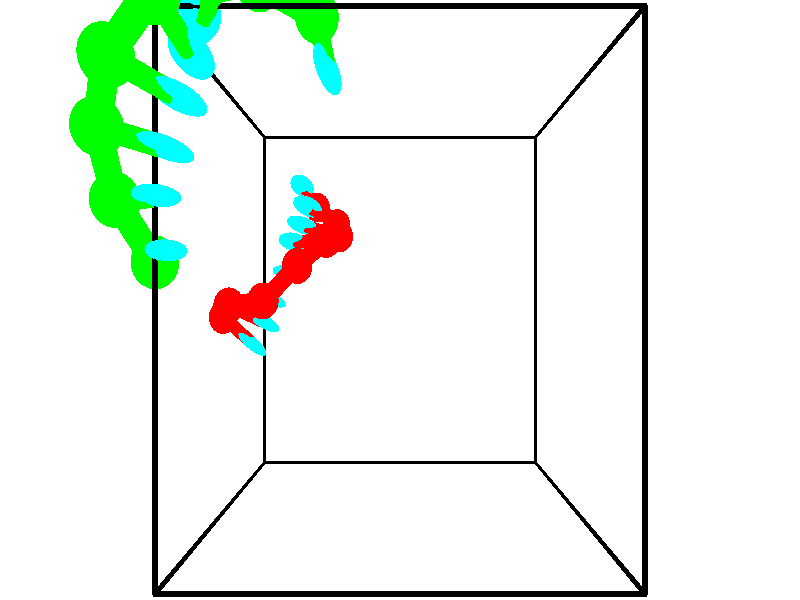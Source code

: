 // switches for output
#declare DRAW_BASES = 1; // possible values are 0, 1; only relevant for DNA ribbons
#declare DRAW_BASES_TYPE = 3; // possible values are 1, 2, 3; only relevant for DNA ribbons
#declare DRAW_FOG = 0; // set to 1 to enable fog

#include "colors.inc"

#include "transforms.inc"
background { rgb <1, 1, 1>}

#default {
   normal{
       ripples 0.25
       frequency 0.20
       turbulence 0.2
       lambda 5
   }
	finish {
		phong 0.1
		phong_size 40.
	}
}

// original window dimensions: 1024x640


// camera settings

camera {
	sky <-0, 1, 0>
	up <-0, 1, 0>
	right 1.6 * <1, 0, 0>
	location <2.5, 2.5, 11.1562>
	look_at <2.5, 2.5, 2.5>
	direction <0, 0, -8.6562>
	angle 67.0682
}


# declare cpy_camera_pos = <2.5, 2.5, 11.1562>;
# if (DRAW_FOG = 1)
fog {
	fog_type 2
	up vnormalize(cpy_camera_pos)
	color rgbt<1,1,1,0.3>
	distance 1e-5
	fog_alt 3e-3
	fog_offset 4
}
# end


// LIGHTS

# declare lum = 6;
global_settings {
	ambient_light rgb lum * <0.05, 0.05, 0.05>
	max_trace_level 15
}# declare cpy_direct_light_amount = 0.25;
light_source
{	1000 * <-1, -1, 1>,
	rgb lum * cpy_direct_light_amount
	parallel
}

light_source
{	1000 * <1, 1, -1>,
	rgb lum * cpy_direct_light_amount
	parallel
}

// strand 0

// nucleotide -1

// particle -1
sphere {
	<-0.681201, 2.240886, 0.283790> 0.250000
	pigment { color rgbt <1,0,0,0> }
	no_shadow
}
cylinder {
	<-0.359768, 2.022003, 0.377443>,  <-0.166908, 1.890673, 0.433635>, 0.100000
	pigment { color rgbt <1,0,0,0> }
	no_shadow
}
cylinder {
	<-0.359768, 2.022003, 0.377443>,  <-0.681201, 2.240886, 0.283790>, 0.100000
	pigment { color rgbt <1,0,0,0> }
	no_shadow
}

// particle -1
sphere {
	<-0.359768, 2.022003, 0.377443> 0.100000
	pigment { color rgbt <1,0,0,0> }
	no_shadow
}
sphere {
	0, 1
	scale<0.080000,0.200000,0.300000>
	matrix <0.534805, 0.836487, 0.119468,
		-0.261223, 0.029213, 0.964836,
		0.803583, -0.547207, 0.234133,
		-0.118693, 1.857841, 0.447683>
	pigment { color rgbt <0,1,1,0> }
	no_shadow
}
cylinder {
	<-0.391152, 2.426372, 0.960371>,  <-0.681201, 2.240886, 0.283790>, 0.130000
	pigment { color rgbt <1,0,0,0> }
	no_shadow
}

// nucleotide -1

// particle -1
sphere {
	<-0.391152, 2.426372, 0.960371> 0.250000
	pigment { color rgbt <1,0,0,0> }
	no_shadow
}
cylinder {
	<-0.100304, 2.284210, 0.725430>,  <0.074205, 2.198913, 0.584466>, 0.100000
	pigment { color rgbt <1,0,0,0> }
	no_shadow
}
cylinder {
	<-0.100304, 2.284210, 0.725430>,  <-0.391152, 2.426372, 0.960371>, 0.100000
	pigment { color rgbt <1,0,0,0> }
	no_shadow
}

// particle -1
sphere {
	<-0.100304, 2.284210, 0.725430> 0.100000
	pigment { color rgbt <1,0,0,0> }
	no_shadow
}
sphere {
	0, 1
	scale<0.080000,0.200000,0.300000>
	matrix <0.526159, 0.838061, 0.144257,
		0.440968, -0.413933, 0.796371,
		0.727120, -0.355405, -0.587352,
		0.117832, 2.177588, 0.549225>
	pigment { color rgbt <0,1,1,0> }
	no_shadow
}
cylinder {
	<0.262665, 2.486894, 1.304322>,  <-0.391152, 2.426372, 0.960371>, 0.130000
	pigment { color rgbt <1,0,0,0> }
	no_shadow
}

// nucleotide -1

// particle -1
sphere {
	<0.262665, 2.486894, 1.304322> 0.250000
	pigment { color rgbt <1,0,0,0> }
	no_shadow
}
cylinder {
	<0.286514, 2.491074, 0.905056>,  <0.300824, 2.493581, 0.665496>, 0.100000
	pigment { color rgbt <1,0,0,0> }
	no_shadow
}
cylinder {
	<0.286514, 2.491074, 0.905056>,  <0.262665, 2.486894, 1.304322>, 0.100000
	pigment { color rgbt <1,0,0,0> }
	no_shadow
}

// particle -1
sphere {
	<0.286514, 2.491074, 0.905056> 0.100000
	pigment { color rgbt <1,0,0,0> }
	no_shadow
}
sphere {
	0, 1
	scale<0.080000,0.200000,0.300000>
	matrix <0.367966, 0.929298, 0.031708,
		0.927925, -0.369182, 0.051564,
		0.059625, 0.010449, -0.998166,
		0.304402, 2.494208, 0.605606>
	pigment { color rgbt <0,1,1,0> }
	no_shadow
}
cylinder {
	<0.792334, 2.971575, 1.132424>,  <0.262665, 2.486894, 1.304322>, 0.130000
	pigment { color rgbt <1,0,0,0> }
	no_shadow
}

// nucleotide -1

// particle -1
sphere {
	<0.792334, 2.971575, 1.132424> 0.250000
	pigment { color rgbt <1,0,0,0> }
	no_shadow
}
cylinder {
	<0.606598, 2.944824, 0.779173>,  <0.495156, 2.928774, 0.567222>, 0.100000
	pigment { color rgbt <1,0,0,0> }
	no_shadow
}
cylinder {
	<0.606598, 2.944824, 0.779173>,  <0.792334, 2.971575, 1.132424>, 0.100000
	pigment { color rgbt <1,0,0,0> }
	no_shadow
}

// particle -1
sphere {
	<0.606598, 2.944824, 0.779173> 0.100000
	pigment { color rgbt <1,0,0,0> }
	no_shadow
}
sphere {
	0, 1
	scale<0.080000,0.200000,0.300000>
	matrix <0.072471, 0.990932, -0.113145,
		0.882687, -0.116539, -0.455283,
		-0.464340, -0.066877, -0.883128,
		0.467296, 2.924761, 0.514234>
	pigment { color rgbt <0,1,1,0> }
	no_shadow
}
cylinder {
	<1.214360, 3.361846, 0.653623>,  <0.792334, 2.971575, 1.132424>, 0.130000
	pigment { color rgbt <1,0,0,0> }
	no_shadow
}

// nucleotide -1

// particle -1
sphere {
	<1.214360, 3.361846, 0.653623> 0.250000
	pigment { color rgbt <1,0,0,0> }
	no_shadow
}
cylinder {
	<0.856625, 3.366379, 0.474724>,  <0.641983, 3.369098, 0.367384>, 0.100000
	pigment { color rgbt <1,0,0,0> }
	no_shadow
}
cylinder {
	<0.856625, 3.366379, 0.474724>,  <1.214360, 3.361846, 0.653623>, 0.100000
	pigment { color rgbt <1,0,0,0> }
	no_shadow
}

// particle -1
sphere {
	<0.856625, 3.366379, 0.474724> 0.100000
	pigment { color rgbt <1,0,0,0> }
	no_shadow
}
sphere {
	0, 1
	scale<0.080000,0.200000,0.300000>
	matrix <0.251421, 0.839620, -0.481482,
		0.370062, -0.543055, -0.753754,
		-0.894338, 0.011331, -0.447247,
		0.588323, 3.369778, 0.340550>
	pigment { color rgbt <0,1,1,0> }
	no_shadow
}
cylinder {
	<1.379105, 3.486921, -0.021065>,  <1.214360, 3.361846, 0.653623>, 0.130000
	pigment { color rgbt <1,0,0,0> }
	no_shadow
}

// nucleotide -1

// particle -1
sphere {
	<1.379105, 3.486921, -0.021065> 0.250000
	pigment { color rgbt <1,0,0,0> }
	no_shadow
}
cylinder {
	<0.990398, 3.581230, -0.024675>,  <0.757175, 3.637816, -0.026842>, 0.100000
	pigment { color rgbt <1,0,0,0> }
	no_shadow
}
cylinder {
	<0.990398, 3.581230, -0.024675>,  <1.379105, 3.486921, -0.021065>, 0.100000
	pigment { color rgbt <1,0,0,0> }
	no_shadow
}

// particle -1
sphere {
	<0.990398, 3.581230, -0.024675> 0.100000
	pigment { color rgbt <1,0,0,0> }
	no_shadow
}
sphere {
	0, 1
	scale<0.080000,0.200000,0.300000>
	matrix <0.208336, 0.839465, -0.501891,
		-0.110756, -0.489601, -0.864884,
		-0.971766, 0.235774, -0.009026,
		0.698869, 3.651962, -0.027383>
	pigment { color rgbt <0,1,1,0> }
	no_shadow
}
cylinder {
	<1.269007, 3.737937, -0.735698>,  <1.379105, 3.486921, -0.021065>, 0.130000
	pigment { color rgbt <1,0,0,0> }
	no_shadow
}

// nucleotide -1

// particle -1
sphere {
	<1.269007, 3.737937, -0.735698> 0.250000
	pigment { color rgbt <1,0,0,0> }
	no_shadow
}
cylinder {
	<0.969967, 3.877289, -0.509521>,  <0.790543, 3.960900, -0.373814>, 0.100000
	pigment { color rgbt <1,0,0,0> }
	no_shadow
}
cylinder {
	<0.969967, 3.877289, -0.509521>,  <1.269007, 3.737937, -0.735698>, 0.100000
	pigment { color rgbt <1,0,0,0> }
	no_shadow
}

// particle -1
sphere {
	<0.969967, 3.877289, -0.509521> 0.100000
	pigment { color rgbt <1,0,0,0> }
	no_shadow
}
sphere {
	0, 1
	scale<0.080000,0.200000,0.300000>
	matrix <-0.053483, 0.817035, -0.574103,
		-0.661992, -0.459441, -0.592183,
		-0.747600, 0.348380, 0.565443,
		0.745687, 3.981803, -0.339888>
	pigment { color rgbt <0,1,1,0> }
	no_shadow
}
cylinder {
	<0.815554, 4.073548, -1.188390>,  <1.269007, 3.737937, -0.735698>, 0.130000
	pigment { color rgbt <1,0,0,0> }
	no_shadow
}

// nucleotide -1

// particle -1
sphere {
	<0.815554, 4.073548, -1.188390> 0.250000
	pigment { color rgbt <1,0,0,0> }
	no_shadow
}
cylinder {
	<0.691143, 4.228882, -0.841413>,  <0.616497, 4.322082, -0.633226>, 0.100000
	pigment { color rgbt <1,0,0,0> }
	no_shadow
}
cylinder {
	<0.691143, 4.228882, -0.841413>,  <0.815554, 4.073548, -1.188390>, 0.100000
	pigment { color rgbt <1,0,0,0> }
	no_shadow
}

// particle -1
sphere {
	<0.691143, 4.228882, -0.841413> 0.100000
	pigment { color rgbt <1,0,0,0> }
	no_shadow
}
sphere {
	0, 1
	scale<0.080000,0.200000,0.300000>
	matrix <-0.122134, 0.888814, -0.441694,
		-0.942521, -0.243323, -0.229015,
		-0.311026, 0.388335, 0.867444,
		0.597835, 4.345382, -0.581179>
	pigment { color rgbt <0,1,1,0> }
	no_shadow
}
// strand 1

// nucleotide -1

// particle -1
sphere {
	<1.545463, 5.212342, 4.222613> 0.250000
	pigment { color rgbt <0,1,0,0> }
	no_shadow
}
cylinder {
	<1.636787, 4.868553, 4.405559>,  <1.691582, 4.662280, 4.515326>, 0.100000
	pigment { color rgbt <0,1,0,0> }
	no_shadow
}
cylinder {
	<1.636787, 4.868553, 4.405559>,  <1.545463, 5.212342, 4.222613>, 0.100000
	pigment { color rgbt <0,1,0,0> }
	no_shadow
}

// particle -1
sphere {
	<1.636787, 4.868553, 4.405559> 0.100000
	pigment { color rgbt <0,1,0,0> }
	no_shadow
}
sphere {
	0, 1
	scale<0.080000,0.200000,0.300000>
	matrix <0.782227, 0.441625, 0.439417,
		-0.579650, 0.257438, 0.773131,
		0.228311, -0.859472, 0.457363,
		1.705281, 4.610712, 4.542768>
	pigment { color rgbt <0,1,1,0> }
	no_shadow
}
cylinder {
	<0.950406, 5.384552, 4.567847>,  <1.545463, 5.212342, 4.222613>, 0.130000
	pigment { color rgbt <0,1,0,0> }
	no_shadow
}

// nucleotide -1

// particle -1
sphere {
	<0.950406, 5.384552, 4.567847> 0.250000
	pigment { color rgbt <0,1,0,0> }
	no_shadow
}
cylinder {
	<0.559120, 5.306618, 4.596515>,  <0.324349, 5.259857, 4.613716>, 0.100000
	pigment { color rgbt <0,1,0,0> }
	no_shadow
}
cylinder {
	<0.559120, 5.306618, 4.596515>,  <0.950406, 5.384552, 4.567847>, 0.100000
	pigment { color rgbt <0,1,0,0> }
	no_shadow
}

// particle -1
sphere {
	<0.559120, 5.306618, 4.596515> 0.100000
	pigment { color rgbt <0,1,0,0> }
	no_shadow
}
sphere {
	0, 1
	scale<0.080000,0.200000,0.300000>
	matrix <0.207063, -0.890911, 0.404230,
		-0.014906, 0.410264, 0.911845,
		-0.978214, -0.194835, 0.071670,
		0.265656, 5.248168, 4.618016>
	pigment { color rgbt <0,1,1,0> }
	no_shadow
}
cylinder {
	<0.824632, 5.212728, 5.277859>,  <0.950406, 5.384552, 4.567847>, 0.130000
	pigment { color rgbt <0,1,0,0> }
	no_shadow
}

// nucleotide -1

// particle -1
sphere {
	<0.824632, 5.212728, 5.277859> 0.250000
	pigment { color rgbt <0,1,0,0> }
	no_shadow
}
cylinder {
	<0.576736, 5.056335, 5.005665>,  <0.427999, 4.962500, 4.842349>, 0.100000
	pigment { color rgbt <0,1,0,0> }
	no_shadow
}
cylinder {
	<0.576736, 5.056335, 5.005665>,  <0.824632, 5.212728, 5.277859>, 0.100000
	pigment { color rgbt <0,1,0,0> }
	no_shadow
}

// particle -1
sphere {
	<0.576736, 5.056335, 5.005665> 0.100000
	pigment { color rgbt <0,1,0,0> }
	no_shadow
}
sphere {
	0, 1
	scale<0.080000,0.200000,0.300000>
	matrix <0.160848, -0.911942, 0.377477,
		-0.768148, 0.124483, 0.628055,
		-0.619739, -0.390980, -0.680484,
		0.390815, 4.939042, 4.801520>
	pigment { color rgbt <0,1,1,0> }
	no_shadow
}
cylinder {
	<0.223717, 4.866712, 5.617540>,  <0.824632, 5.212728, 5.277859>, 0.130000
	pigment { color rgbt <0,1,0,0> }
	no_shadow
}

// nucleotide -1

// particle -1
sphere {
	<0.223717, 4.866712, 5.617540> 0.250000
	pigment { color rgbt <0,1,0,0> }
	no_shadow
}
cylinder {
	<0.309715, 4.707176, 5.260956>,  <0.361314, 4.611454, 5.047005>, 0.100000
	pigment { color rgbt <0,1,0,0> }
	no_shadow
}
cylinder {
	<0.309715, 4.707176, 5.260956>,  <0.223717, 4.866712, 5.617540>, 0.100000
	pigment { color rgbt <0,1,0,0> }
	no_shadow
}

// particle -1
sphere {
	<0.309715, 4.707176, 5.260956> 0.100000
	pigment { color rgbt <0,1,0,0> }
	no_shadow
}
sphere {
	0, 1
	scale<0.080000,0.200000,0.300000>
	matrix <0.037523, -0.908760, 0.415629,
		-0.975894, -0.122809, -0.180414,
		0.214996, -0.398840, -0.891461,
		0.374214, 4.587524, 4.993517>
	pigment { color rgbt <0,1,1,0> }
	no_shadow
}
cylinder {
	<-0.271690, 4.425569, 5.457675>,  <0.223717, 4.866712, 5.617540>, 0.130000
	pigment { color rgbt <0,1,0,0> }
	no_shadow
}

// nucleotide -1

// particle -1
sphere {
	<-0.271690, 4.425569, 5.457675> 0.250000
	pigment { color rgbt <0,1,0,0> }
	no_shadow
}
cylinder {
	<0.032051, 4.303337, 5.227890>,  <0.214296, 4.229998, 5.090019>, 0.100000
	pigment { color rgbt <0,1,0,0> }
	no_shadow
}
cylinder {
	<0.032051, 4.303337, 5.227890>,  <-0.271690, 4.425569, 5.457675>, 0.100000
	pigment { color rgbt <0,1,0,0> }
	no_shadow
}

// particle -1
sphere {
	<0.032051, 4.303337, 5.227890> 0.100000
	pigment { color rgbt <0,1,0,0> }
	no_shadow
}
sphere {
	0, 1
	scale<0.080000,0.200000,0.300000>
	matrix <-0.139166, -0.938706, 0.315378,
		-0.635622, -0.159538, -0.755336,
		0.759353, -0.305579, -0.574460,
		0.259857, 4.211664, 5.055552>
	pigment { color rgbt <0,1,1,0> }
	no_shadow
}
cylinder {
	<-0.563510, 3.961624, 5.049974>,  <-0.271690, 4.425569, 5.457675>, 0.130000
	pigment { color rgbt <0,1,0,0> }
	no_shadow
}

// nucleotide -1

// particle -1
sphere {
	<-0.563510, 3.961624, 5.049974> 0.250000
	pigment { color rgbt <0,1,0,0> }
	no_shadow
}
cylinder {
	<-0.175873, 3.863396, 5.040549>,  <0.056709, 3.804459, 5.034894>, 0.100000
	pigment { color rgbt <0,1,0,0> }
	no_shadow
}
cylinder {
	<-0.175873, 3.863396, 5.040549>,  <-0.563510, 3.961624, 5.049974>, 0.100000
	pigment { color rgbt <0,1,0,0> }
	no_shadow
}

// particle -1
sphere {
	<-0.175873, 3.863396, 5.040549> 0.100000
	pigment { color rgbt <0,1,0,0> }
	no_shadow
}
sphere {
	0, 1
	scale<0.080000,0.200000,0.300000>
	matrix <-0.233382, -0.943548, 0.235056,
		-0.079953, -0.222292, -0.971696,
		0.969092, -0.245570, -0.023561,
		0.114855, 3.789725, 5.033481>
	pigment { color rgbt <0,1,1,0> }
	no_shadow
}
cylinder {
	<-0.545836, 3.391223, 4.702679>,  <-0.563510, 3.961624, 5.049974>, 0.130000
	pigment { color rgbt <0,1,0,0> }
	no_shadow
}

// nucleotide -1

// particle -1
sphere {
	<-0.545836, 3.391223, 4.702679> 0.250000
	pigment { color rgbt <0,1,0,0> }
	no_shadow
}
cylinder {
	<-0.208633, 3.382477, 4.917663>,  <-0.006312, 3.377229, 5.046654>, 0.100000
	pigment { color rgbt <0,1,0,0> }
	no_shadow
}
cylinder {
	<-0.208633, 3.382477, 4.917663>,  <-0.545836, 3.391223, 4.702679>, 0.100000
	pigment { color rgbt <0,1,0,0> }
	no_shadow
}

// particle -1
sphere {
	<-0.208633, 3.382477, 4.917663> 0.100000
	pigment { color rgbt <0,1,0,0> }
	no_shadow
}
sphere {
	0, 1
	scale<0.080000,0.200000,0.300000>
	matrix <-0.110875, -0.984780, 0.133844,
		0.526354, -0.172422, -0.832600,
		0.843006, -0.021865, 0.537460,
		0.044268, 3.375917, 5.078901>
	pigment { color rgbt <0,1,1,0> }
	no_shadow
}
cylinder {
	<-0.221239, 2.849150, 4.445838>,  <-0.545836, 3.391223, 4.702679>, 0.130000
	pigment { color rgbt <0,1,0,0> }
	no_shadow
}

// nucleotide -1

// particle -1
sphere {
	<-0.221239, 2.849150, 4.445838> 0.250000
	pigment { color rgbt <0,1,0,0> }
	no_shadow
}
cylinder {
	<-0.019196, 2.887497, 4.788924>,  <0.102031, 2.910505, 4.994776>, 0.100000
	pigment { color rgbt <0,1,0,0> }
	no_shadow
}
cylinder {
	<-0.019196, 2.887497, 4.788924>,  <-0.221239, 2.849150, 4.445838>, 0.100000
	pigment { color rgbt <0,1,0,0> }
	no_shadow
}

// particle -1
sphere {
	<-0.019196, 2.887497, 4.788924> 0.100000
	pigment { color rgbt <0,1,0,0> }
	no_shadow
}
sphere {
	0, 1
	scale<0.080000,0.200000,0.300000>
	matrix <-0.002760, -0.993627, 0.112684,
		0.863051, -0.059285, -0.501625,
		0.505109, 0.095867, 0.857714,
		0.132337, 2.916257, 5.046238>
	pigment { color rgbt <0,1,1,0> }
	no_shadow
}
// box output
cylinder {
	<0.000000, 0.000000, 0.000000>,  <5.000000, 0.000000, 0.000000>, 0.025000
	pigment { color rgbt <0,0,0,0> }
	no_shadow
}
cylinder {
	<0.000000, 0.000000, 0.000000>,  <0.000000, 5.000000, 0.000000>, 0.025000
	pigment { color rgbt <0,0,0,0> }
	no_shadow
}
cylinder {
	<0.000000, 0.000000, 0.000000>,  <0.000000, 0.000000, 5.000000>, 0.025000
	pigment { color rgbt <0,0,0,0> }
	no_shadow
}
cylinder {
	<5.000000, 5.000000, 5.000000>,  <0.000000, 5.000000, 5.000000>, 0.025000
	pigment { color rgbt <0,0,0,0> }
	no_shadow
}
cylinder {
	<5.000000, 5.000000, 5.000000>,  <5.000000, 0.000000, 5.000000>, 0.025000
	pigment { color rgbt <0,0,0,0> }
	no_shadow
}
cylinder {
	<5.000000, 5.000000, 5.000000>,  <5.000000, 5.000000, 0.000000>, 0.025000
	pigment { color rgbt <0,0,0,0> }
	no_shadow
}
cylinder {
	<0.000000, 0.000000, 5.000000>,  <0.000000, 5.000000, 5.000000>, 0.025000
	pigment { color rgbt <0,0,0,0> }
	no_shadow
}
cylinder {
	<0.000000, 0.000000, 5.000000>,  <5.000000, 0.000000, 5.000000>, 0.025000
	pigment { color rgbt <0,0,0,0> }
	no_shadow
}
cylinder {
	<5.000000, 5.000000, 0.000000>,  <0.000000, 5.000000, 0.000000>, 0.025000
	pigment { color rgbt <0,0,0,0> }
	no_shadow
}
cylinder {
	<5.000000, 5.000000, 0.000000>,  <5.000000, 0.000000, 0.000000>, 0.025000
	pigment { color rgbt <0,0,0,0> }
	no_shadow
}
cylinder {
	<5.000000, 0.000000, 5.000000>,  <5.000000, 0.000000, 0.000000>, 0.025000
	pigment { color rgbt <0,0,0,0> }
	no_shadow
}
cylinder {
	<0.000000, 5.000000, 0.000000>,  <0.000000, 5.000000, 5.000000>, 0.025000
	pigment { color rgbt <0,0,0,0> }
	no_shadow
}
// end of box output
